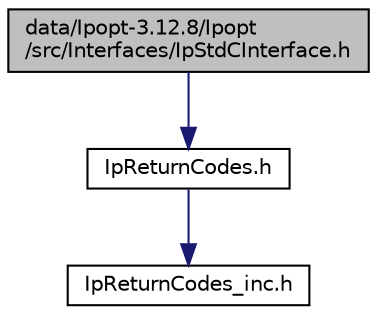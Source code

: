 digraph "data/Ipopt-3.12.8/Ipopt/src/Interfaces/IpStdCInterface.h"
{
  edge [fontname="Helvetica",fontsize="10",labelfontname="Helvetica",labelfontsize="10"];
  node [fontname="Helvetica",fontsize="10",shape=record];
  Node1 [label="data/Ipopt-3.12.8/Ipopt\l/src/Interfaces/IpStdCInterface.h",height=0.2,width=0.4,color="black", fillcolor="grey75", style="filled" fontcolor="black"];
  Node1 -> Node2 [color="midnightblue",fontsize="10",style="solid",fontname="Helvetica"];
  Node2 [label="IpReturnCodes.h",height=0.2,width=0.4,color="black", fillcolor="white", style="filled",URL="$Ipopt_2src_2Interfaces_2IpReturnCodes_8h.html"];
  Node2 -> Node3 [color="midnightblue",fontsize="10",style="solid",fontname="Helvetica"];
  Node3 [label="IpReturnCodes_inc.h",height=0.2,width=0.4,color="black", fillcolor="white", style="filled",URL="$Ipopt_2src_2Interfaces_2IpReturnCodes__inc_8h.html"];
}
